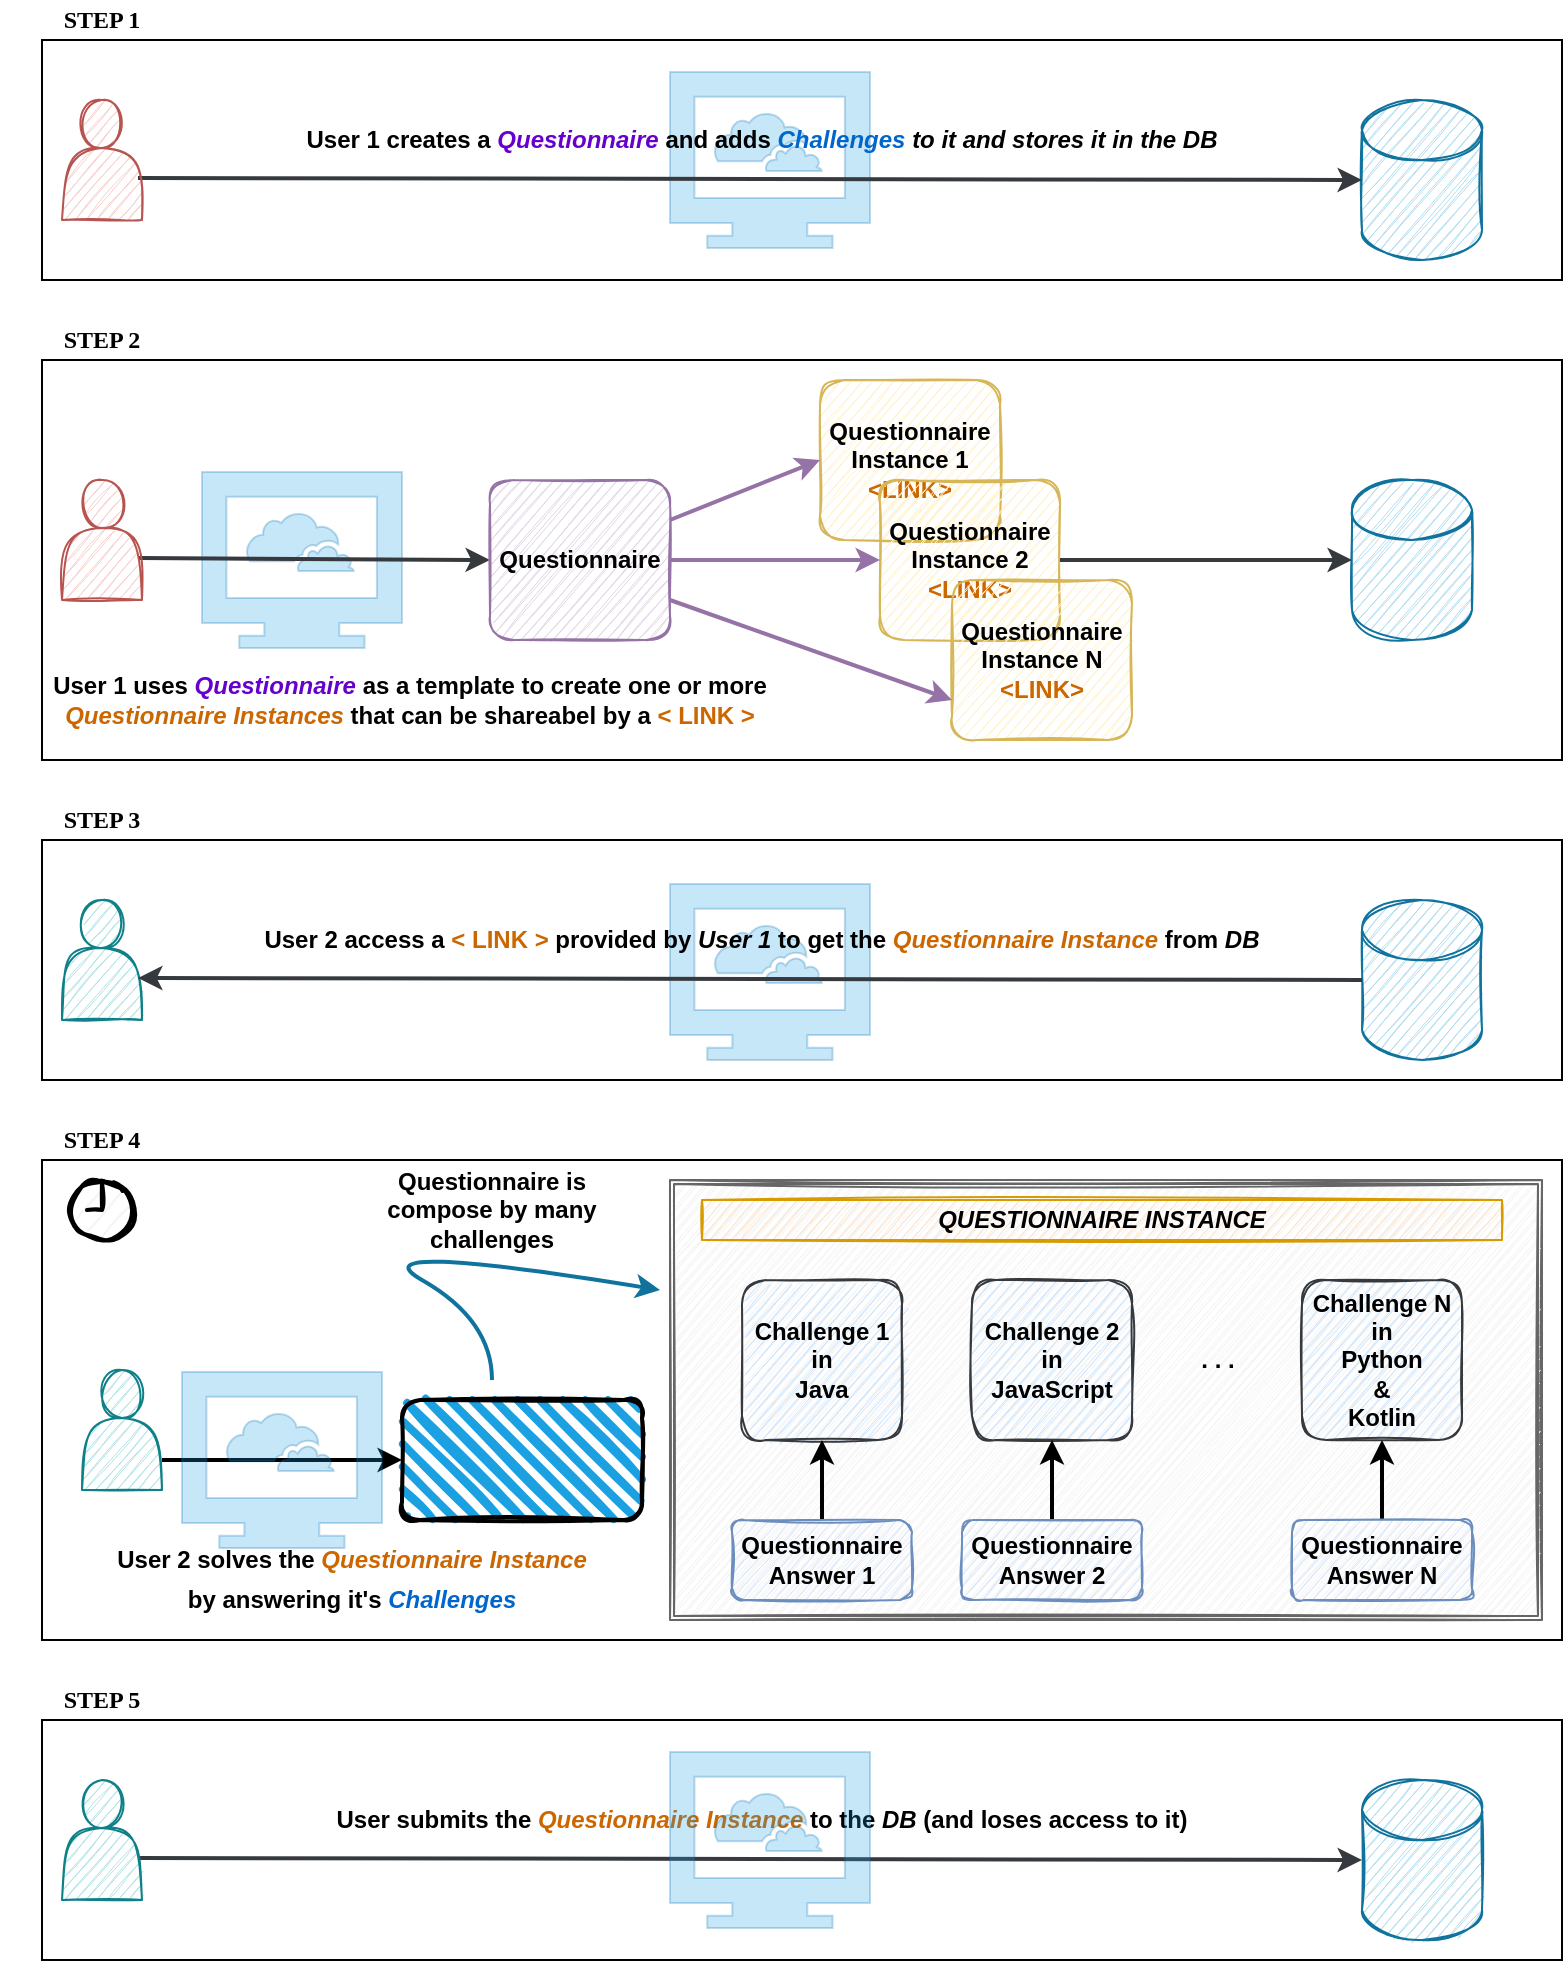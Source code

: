 <mxfile version="13.7.5" type="device"><diagram id="BE22tQMOEiJFCHiDOwmG" name="Page-1"><mxGraphModel dx="1422" dy="713" grid="1" gridSize="10" guides="1" tooltips="1" connect="1" arrows="1" fold="1" page="1" pageScale="1" pageWidth="827" pageHeight="1169" math="0" shadow="0"><root><mxCell id="0"/><mxCell id="1" parent="0"/><mxCell id="PQhwgv526c7rapb5Z4ws-85" value="" style="rounded=0;whiteSpace=wrap;html=1;fillColor=none;" parent="1" vertex="1"><mxGeometry x="40" y="200" width="760" height="200" as="geometry"/></mxCell><mxCell id="PQhwgv526c7rapb5Z4ws-71" value="" style="rounded=0;whiteSpace=wrap;html=1;fillColor=none;" parent="1" vertex="1"><mxGeometry x="40" y="880" width="760" height="120" as="geometry"/></mxCell><mxCell id="PQhwgv526c7rapb5Z4ws-77" value="" style="rounded=0;whiteSpace=wrap;html=1;fillColor=none;" parent="1" vertex="1"><mxGeometry x="40" y="40" width="760" height="120" as="geometry"/></mxCell><mxCell id="PQhwgv526c7rapb5Z4ws-84" value="" style="html=1;aspect=fixed;strokeColor=#006EAF;shadow=0;align=center;verticalAlign=top;fillColor=#1ba1e2;shape=mxgraph.gcp2.cloud_computer;rounded=1;sketch=0;opacity=25;fontColor=#ffffff;" parent="1" vertex="1"><mxGeometry x="354" y="56" width="100" height="88" as="geometry"/></mxCell><mxCell id="PQhwgv526c7rapb5Z4ws-7" value="" style="rounded=0;whiteSpace=wrap;html=1;fillColor=none;" parent="1" vertex="1"><mxGeometry x="40" y="440" width="760" height="120" as="geometry"/></mxCell><mxCell id="PQhwgv526c7rapb5Z4ws-2" value="" style="shape=cylinder3;whiteSpace=wrap;html=1;boundedLbl=1;backgroundOutline=1;size=15;fillColor=#b1ddf0;strokeColor=#10739e;sketch=1;" parent="1" vertex="1"><mxGeometry x="700" y="470" width="60" height="80" as="geometry"/></mxCell><mxCell id="PQhwgv526c7rapb5Z4ws-8" value="" style="shape=actor;whiteSpace=wrap;html=1;fillColor=#b0e3e6;strokeColor=#0e8088;sketch=1;" parent="1" vertex="1"><mxGeometry x="50" y="470" width="40" height="60" as="geometry"/></mxCell><mxCell id="PQhwgv526c7rapb5Z4ws-9" value="&lt;b&gt;&lt;font face=&quot;Lucida Console&quot;&gt;STEP 3&lt;/font&gt;&lt;/b&gt;" style="text;html=1;strokeColor=none;fillColor=none;align=center;verticalAlign=middle;whiteSpace=wrap;rounded=0;" parent="1" vertex="1"><mxGeometry x="40" y="420" width="60" height="20" as="geometry"/></mxCell><mxCell id="PQhwgv526c7rapb5Z4ws-11" value="" style="rounded=0;whiteSpace=wrap;html=1;fillColor=none;" parent="1" vertex="1"><mxGeometry x="40" y="600" width="760" height="240" as="geometry"/></mxCell><mxCell id="PQhwgv526c7rapb5Z4ws-12" value="&lt;b&gt;&lt;font face=&quot;Lucida Console&quot;&gt;STEP 4&lt;/font&gt;&lt;/b&gt;" style="text;html=1;strokeColor=none;fillColor=none;align=center;verticalAlign=middle;whiteSpace=wrap;rounded=0;" parent="1" vertex="1"><mxGeometry x="40" y="580" width="60" height="20" as="geometry"/></mxCell><mxCell id="PQhwgv526c7rapb5Z4ws-13" value="" style="shape=actor;whiteSpace=wrap;html=1;fillColor=#b0e3e6;strokeColor=#0e8088;sketch=1;" parent="1" vertex="1"><mxGeometry x="60" y="705" width="40" height="60" as="geometry"/></mxCell><mxCell id="PQhwgv526c7rapb5Z4ws-28" value="" style="endArrow=classic;html=1;exitX=1;exitY=0.75;exitDx=0;exitDy=0;entryX=0;entryY=0.5;entryDx=0;entryDy=0;strokeWidth=2;" parent="1" source="PQhwgv526c7rapb5Z4ws-13" target="PQhwgv526c7rapb5Z4ws-30" edge="1"><mxGeometry width="50" height="50" relative="1" as="geometry"><mxPoint x="390" y="710" as="sourcePoint"/><mxPoint x="240" y="745" as="targetPoint"/></mxGeometry></mxCell><mxCell id="PQhwgv526c7rapb5Z4ws-29" value="&lt;b&gt;User 2 solves the &lt;i&gt;&lt;font color=&quot;#cc6600&quot;&gt;Questionnaire Instance&lt;/font&gt;&lt;/i&gt;&lt;/b&gt;" style="text;html=1;strokeColor=none;fillColor=none;align=center;verticalAlign=middle;whiteSpace=wrap;rounded=0;" parent="1" vertex="1"><mxGeometry x="50" y="790" width="290" height="20" as="geometry"/></mxCell><mxCell id="PQhwgv526c7rapb5Z4ws-30" value="" style="rounded=1;whiteSpace=wrap;html=1;strokeWidth=2;fillWeight=4;hachureGap=8;hachureAngle=45;fillColor=#1ba1e2;sketch=1;" parent="1" vertex="1"><mxGeometry x="220" y="720" width="120" height="60" as="geometry"/></mxCell><mxCell id="PQhwgv526c7rapb5Z4ws-31" value="" style="shape=ext;double=1;rounded=0;whiteSpace=wrap;html=1;sketch=1;fillColor=#f5f5f5;strokeColor=#666666;fontColor=#333333;" parent="1" vertex="1"><mxGeometry x="354" y="610" width="436" height="220" as="geometry"/></mxCell><mxCell id="PQhwgv526c7rapb5Z4ws-32" value="" style="curved=1;endArrow=classic;html=1;fillColor=#b1ddf0;strokeColor=#10739e;strokeWidth=2;entryX=0;entryY=0.25;entryDx=0;entryDy=0;" parent="1" edge="1"><mxGeometry width="50" height="50" relative="1" as="geometry"><mxPoint x="265" y="710" as="sourcePoint"/><mxPoint x="349" y="665" as="targetPoint"/><Array as="points"><mxPoint x="265" y="680"/><mxPoint x="195" y="640"/></Array></mxGeometry></mxCell><mxCell id="PQhwgv526c7rapb5Z4ws-34" value="&lt;b&gt;&lt;i&gt;QUESTIONNAIRE INSTANCE&lt;/i&gt;&lt;/b&gt;" style="text;html=1;strokeColor=#d79b00;fillColor=#ffe6cc;align=center;verticalAlign=middle;whiteSpace=wrap;rounded=0;sketch=1;" parent="1" vertex="1"><mxGeometry x="370" y="620" width="400" height="20" as="geometry"/></mxCell><mxCell id="PQhwgv526c7rapb5Z4ws-36" value="&lt;b&gt;Challenge 1&lt;br&gt;in&lt;br&gt;Java&lt;br&gt;&lt;/b&gt;" style="rounded=1;whiteSpace=wrap;html=1;shadow=0;sketch=1;fillColor=#cce5ff;strokeColor=#36393d;" parent="1" vertex="1"><mxGeometry x="390" y="660" width="80" height="80" as="geometry"/></mxCell><mxCell id="PQhwgv526c7rapb5Z4ws-38" value="&lt;b&gt;Challenge 2&lt;br&gt;in&lt;br&gt;&lt;/b&gt;&lt;b&gt;JavaScript&lt;/b&gt;&lt;b&gt;&lt;br&gt;&lt;/b&gt;" style="rounded=1;whiteSpace=wrap;html=1;sketch=1;fillColor=#cce5ff;strokeColor=#36393d;" parent="1" vertex="1"><mxGeometry x="505" y="660" width="80" height="80" as="geometry"/></mxCell><mxCell id="PQhwgv526c7rapb5Z4ws-39" value="&lt;b&gt;Challenge N&lt;br&gt;in&lt;br&gt;Python&lt;br&gt;&amp;amp;&lt;br&gt;Kotlin&lt;br&gt;&lt;/b&gt;" style="rounded=1;whiteSpace=wrap;html=1;sketch=1;fillColor=#cce5ff;strokeColor=#36393d;" parent="1" vertex="1"><mxGeometry x="670" y="660" width="80" height="80" as="geometry"/></mxCell><mxCell id="PQhwgv526c7rapb5Z4ws-40" value="&lt;b&gt;. . .&lt;/b&gt;" style="text;html=1;strokeColor=none;fillColor=none;align=center;verticalAlign=middle;whiteSpace=wrap;rounded=0;" parent="1" vertex="1"><mxGeometry x="598" y="690" width="60" height="20" as="geometry"/></mxCell><mxCell id="PQhwgv526c7rapb5Z4ws-54" style="edgeStyle=orthogonalEdgeStyle;rounded=0;orthogonalLoop=1;jettySize=auto;html=1;exitX=0.5;exitY=0;exitDx=0;exitDy=0;entryX=0.5;entryY=1;entryDx=0;entryDy=0;strokeWidth=2;" parent="1" source="PQhwgv526c7rapb5Z4ws-41" target="PQhwgv526c7rapb5Z4ws-36" edge="1"><mxGeometry relative="1" as="geometry"/></mxCell><mxCell id="PQhwgv526c7rapb5Z4ws-41" value="&lt;b&gt;Questionnaire Answer 1&lt;/b&gt;" style="rounded=1;whiteSpace=wrap;html=1;shadow=0;sketch=1;fillColor=#dae8fc;strokeColor=#6c8ebf;" parent="1" vertex="1"><mxGeometry x="385" y="780" width="90" height="40" as="geometry"/></mxCell><mxCell id="PQhwgv526c7rapb5Z4ws-53" style="edgeStyle=orthogonalEdgeStyle;rounded=0;orthogonalLoop=1;jettySize=auto;html=1;exitX=0.5;exitY=0;exitDx=0;exitDy=0;entryX=0.5;entryY=1;entryDx=0;entryDy=0;strokeWidth=2;" parent="1" source="PQhwgv526c7rapb5Z4ws-42" target="PQhwgv526c7rapb5Z4ws-38" edge="1"><mxGeometry relative="1" as="geometry"/></mxCell><mxCell id="PQhwgv526c7rapb5Z4ws-42" value="&lt;b&gt;Questionnaire Answer 2&lt;/b&gt;" style="rounded=1;whiteSpace=wrap;html=1;shadow=0;sketch=1;fillColor=#dae8fc;strokeColor=#6c8ebf;" parent="1" vertex="1"><mxGeometry x="500" y="780" width="90" height="40" as="geometry"/></mxCell><mxCell id="PQhwgv526c7rapb5Z4ws-52" style="edgeStyle=orthogonalEdgeStyle;rounded=0;orthogonalLoop=1;jettySize=auto;html=1;exitX=0.5;exitY=0;exitDx=0;exitDy=0;entryX=0.5;entryY=1;entryDx=0;entryDy=0;strokeWidth=2;" parent="1" source="PQhwgv526c7rapb5Z4ws-43" target="PQhwgv526c7rapb5Z4ws-39" edge="1"><mxGeometry relative="1" as="geometry"/></mxCell><mxCell id="PQhwgv526c7rapb5Z4ws-43" value="&lt;b&gt;Questionnaire Answer N&lt;/b&gt;" style="rounded=1;whiteSpace=wrap;html=1;shadow=0;sketch=1;fillColor=#dae8fc;strokeColor=#6c8ebf;" parent="1" vertex="1"><mxGeometry x="665" y="780" width="90" height="40" as="geometry"/></mxCell><mxCell id="PQhwgv526c7rapb5Z4ws-55" value="&lt;div&gt;&lt;span&gt;&lt;b&gt;Questionnaire is compose by many challenges&lt;/b&gt;&lt;/span&gt;&lt;/div&gt;" style="text;html=1;strokeColor=none;fillColor=none;align=center;verticalAlign=middle;whiteSpace=wrap;rounded=0;shadow=0;sketch=1;" parent="1" vertex="1"><mxGeometry x="190" y="600" width="150" height="50" as="geometry"/></mxCell><mxCell id="PQhwgv526c7rapb5Z4ws-56" value="&lt;b&gt;by answering it's &lt;i&gt;&lt;font color=&quot;#0066cc&quot;&gt;Challenges&lt;/font&gt;&lt;/i&gt;&lt;/b&gt;" style="text;html=1;strokeColor=none;fillColor=none;align=center;verticalAlign=middle;whiteSpace=wrap;rounded=0;" parent="1" vertex="1"><mxGeometry x="50" y="810" width="290" height="20" as="geometry"/></mxCell><mxCell id="PQhwgv526c7rapb5Z4ws-61" value="" style="html=1;verticalLabelPosition=bottom;align=center;labelBackgroundColor=#ffffff;verticalAlign=top;strokeWidth=2;shadow=0;dashed=0;shape=mxgraph.ios7.icons.clock;rounded=1;sketch=1;fillColor=#f5f5f5;fontColor=#333333;" parent="1" vertex="1"><mxGeometry x="55" y="610" width="30" height="30" as="geometry"/></mxCell><mxCell id="PQhwgv526c7rapb5Z4ws-72" value="" style="shape=cylinder3;whiteSpace=wrap;html=1;boundedLbl=1;backgroundOutline=1;size=15;fillColor=#b1ddf0;strokeColor=#10739e;sketch=1;" parent="1" vertex="1"><mxGeometry x="700" y="910" width="60" height="80" as="geometry"/></mxCell><mxCell id="PQhwgv526c7rapb5Z4ws-73" value="" style="endArrow=none;html=1;entryX=0.95;entryY=0.65;entryDx=0;entryDy=0;exitX=0;exitY=0.5;exitDx=0;exitDy=0;exitPerimeter=0;entryPerimeter=0;strokeWidth=2;startArrow=classic;startFill=1;endFill=0;fillColor=#eeeeee;strokeColor=#36393d;" parent="1" source="PQhwgv526c7rapb5Z4ws-72" target="PQhwgv526c7rapb5Z4ws-75" edge="1"><mxGeometry width="50" height="50" relative="1" as="geometry"><mxPoint x="700" y="950" as="sourcePoint"/><mxPoint x="90" y="959" as="targetPoint"/></mxGeometry></mxCell><mxCell id="PQhwgv526c7rapb5Z4ws-74" value="&lt;b&gt;User submits the &lt;font color=&quot;#cc6600&quot;&gt;&lt;i&gt;Questionnaire Instance&lt;/i&gt;&lt;/font&gt; to the &lt;i&gt;DB &lt;/i&gt;(and loses access to it)&lt;/b&gt;" style="text;html=1;strokeColor=none;fillColor=none;align=center;verticalAlign=middle;whiteSpace=wrap;rounded=0;" parent="1" vertex="1"><mxGeometry x="100" y="920" width="600" height="20" as="geometry"/></mxCell><mxCell id="PQhwgv526c7rapb5Z4ws-75" value="" style="shape=actor;whiteSpace=wrap;html=1;fillColor=#b0e3e6;strokeColor=#0e8088;sketch=1;" parent="1" vertex="1"><mxGeometry x="50" y="910" width="40" height="60" as="geometry"/></mxCell><mxCell id="PQhwgv526c7rapb5Z4ws-76" value="&lt;b&gt;&lt;font face=&quot;Lucida Console&quot;&gt;STEP 5&lt;/font&gt;&lt;/b&gt;" style="text;html=1;strokeColor=none;fillColor=none;align=center;verticalAlign=middle;whiteSpace=wrap;rounded=0;" parent="1" vertex="1"><mxGeometry x="40" y="860" width="60" height="20" as="geometry"/></mxCell><mxCell id="PQhwgv526c7rapb5Z4ws-78" value="" style="shape=cylinder3;whiteSpace=wrap;html=1;boundedLbl=1;backgroundOutline=1;size=15;fillColor=#b1ddf0;strokeColor=#10739e;sketch=1;" parent="1" vertex="1"><mxGeometry x="700" y="70" width="60" height="80" as="geometry"/></mxCell><mxCell id="PQhwgv526c7rapb5Z4ws-79" value="" style="endArrow=none;html=1;entryX=0.95;entryY=0.65;entryDx=0;entryDy=0;exitX=0;exitY=0.5;exitDx=0;exitDy=0;exitPerimeter=0;entryPerimeter=0;strokeWidth=2;startArrow=classic;startFill=1;endFill=0;fillColor=#eeeeee;strokeColor=#36393d;" parent="1" source="PQhwgv526c7rapb5Z4ws-78" target="PQhwgv526c7rapb5Z4ws-81" edge="1"><mxGeometry width="50" height="50" relative="1" as="geometry"><mxPoint x="700" y="110" as="sourcePoint"/><mxPoint x="90" y="119" as="targetPoint"/></mxGeometry></mxCell><mxCell id="PQhwgv526c7rapb5Z4ws-80" value="&lt;b&gt;User 1 creates a &lt;font color=&quot;#6600cc&quot;&gt;&lt;i&gt;Questionnaire&lt;/i&gt;&lt;i&gt;&amp;nbsp;&lt;/i&gt;&lt;/font&gt;and adds &lt;i&gt;&lt;font color=&quot;#0066cc&quot;&gt;Challenges &lt;/font&gt;to it and stores it in the DB&lt;/i&gt;&lt;/b&gt;" style="text;html=1;strokeColor=none;fillColor=none;align=center;verticalAlign=middle;whiteSpace=wrap;rounded=0;" parent="1" vertex="1"><mxGeometry x="100" y="80" width="600" height="20" as="geometry"/></mxCell><mxCell id="PQhwgv526c7rapb5Z4ws-81" value="" style="shape=actor;whiteSpace=wrap;html=1;fillColor=#f8cecc;strokeColor=#b85450;sketch=1;" parent="1" vertex="1"><mxGeometry x="50" y="70" width="40" height="60" as="geometry"/></mxCell><mxCell id="PQhwgv526c7rapb5Z4ws-82" value="&lt;b&gt;&lt;font face=&quot;Lucida Console&quot;&gt;STEP 1&lt;/font&gt;&lt;/b&gt;" style="text;html=1;strokeColor=none;fillColor=none;align=center;verticalAlign=middle;whiteSpace=wrap;rounded=0;" parent="1" vertex="1"><mxGeometry x="40" y="20" width="60" height="20" as="geometry"/></mxCell><mxCell id="PQhwgv526c7rapb5Z4ws-83" value="" style="html=1;aspect=fixed;strokeColor=#006EAF;shadow=0;align=center;verticalAlign=top;fillColor=#1ba1e2;shape=mxgraph.gcp2.cloud_computer;rounded=1;sketch=0;opacity=25;fontColor=#ffffff;" parent="1" vertex="1"><mxGeometry x="354" y="462" width="100" height="88" as="geometry"/></mxCell><mxCell id="PQhwgv526c7rapb5Z4ws-4" value="&lt;b&gt;User 2 access a&amp;nbsp;&lt;font color=&quot;#cc6600&quot;&gt;&amp;lt;&amp;nbsp;LINK &amp;gt;&amp;nbsp;&lt;/font&gt;provided by &lt;i&gt;User 1&lt;/i&gt;&amp;nbsp;to get the&amp;nbsp;&lt;i&gt;&lt;font color=&quot;#cc6600&quot;&gt;Questionnaire Instance&lt;/font&gt; &lt;/i&gt;from &lt;i&gt;DB&lt;/i&gt;&lt;/b&gt;" style="text;html=1;strokeColor=none;fillColor=none;align=center;verticalAlign=middle;whiteSpace=wrap;rounded=0;" parent="1" vertex="1"><mxGeometry x="100" y="480" width="600" height="20" as="geometry"/></mxCell><mxCell id="PQhwgv526c7rapb5Z4ws-3" value="" style="endArrow=classic;html=1;entryX=0.95;entryY=0.65;entryDx=0;entryDy=0;exitX=0;exitY=0.5;exitDx=0;exitDy=0;exitPerimeter=0;entryPerimeter=0;strokeWidth=2;fillColor=#eeeeee;strokeColor=#36393d;" parent="1" source="PQhwgv526c7rapb5Z4ws-2" target="PQhwgv526c7rapb5Z4ws-8" edge="1"><mxGeometry width="50" height="50" relative="1" as="geometry"><mxPoint x="700" y="510" as="sourcePoint"/><mxPoint x="90" y="519" as="targetPoint"/></mxGeometry></mxCell><mxCell id="PQhwgv526c7rapb5Z4ws-86" value="" style="html=1;aspect=fixed;strokeColor=#006EAF;shadow=0;align=center;verticalAlign=top;fillColor=#1ba1e2;shape=mxgraph.gcp2.cloud_computer;rounded=1;sketch=0;opacity=25;fontColor=#ffffff;" parent="1" vertex="1"><mxGeometry x="120" y="256" width="100" height="88" as="geometry"/></mxCell><mxCell id="PQhwgv526c7rapb5Z4ws-87" value="" style="shape=cylinder3;whiteSpace=wrap;html=1;boundedLbl=1;backgroundOutline=1;size=15;fillColor=#b1ddf0;strokeColor=#10739e;sketch=1;" parent="1" vertex="1"><mxGeometry x="695" y="260" width="60" height="80" as="geometry"/></mxCell><mxCell id="PQhwgv526c7rapb5Z4ws-88" value="" style="endArrow=none;html=1;entryX=0.95;entryY=0.65;entryDx=0;entryDy=0;exitX=0;exitY=0.5;exitDx=0;exitDy=0;entryPerimeter=0;strokeWidth=2;startArrow=classic;startFill=1;endFill=0;fillColor=#eeeeee;strokeColor=#36393d;" parent="1" source="PQhwgv526c7rapb5Z4ws-95" target="PQhwgv526c7rapb5Z4ws-90" edge="1"><mxGeometry width="50" height="50" relative="1" as="geometry"><mxPoint x="700" y="270" as="sourcePoint"/><mxPoint x="90" y="279" as="targetPoint"/></mxGeometry></mxCell><mxCell id="PQhwgv526c7rapb5Z4ws-90" value="" style="shape=actor;whiteSpace=wrap;html=1;fillColor=#f8cecc;strokeColor=#b85450;sketch=1;" parent="1" vertex="1"><mxGeometry x="50" y="260" width="40" height="60" as="geometry"/></mxCell><mxCell id="PQhwgv526c7rapb5Z4ws-91" value="&lt;b&gt;&lt;font face=&quot;Lucida Console&quot;&gt;STEP 2&lt;/font&gt;&lt;/b&gt;" style="text;html=1;strokeColor=none;fillColor=none;align=center;verticalAlign=middle;whiteSpace=wrap;rounded=0;" parent="1" vertex="1"><mxGeometry x="40" y="180" width="60" height="20" as="geometry"/></mxCell><mxCell id="PQhwgv526c7rapb5Z4ws-92" value="" style="html=1;aspect=fixed;strokeColor=#006EAF;shadow=0;align=center;verticalAlign=top;fillColor=#1ba1e2;shape=mxgraph.gcp2.cloud_computer;rounded=1;sketch=0;opacity=25;fontColor=#ffffff;" parent="1" vertex="1"><mxGeometry x="354" y="896" width="100" height="88" as="geometry"/></mxCell><mxCell id="PQhwgv526c7rapb5Z4ws-93" value="" style="html=1;aspect=fixed;strokeColor=#006EAF;shadow=0;align=center;verticalAlign=top;fillColor=#1ba1e2;shape=mxgraph.gcp2.cloud_computer;rounded=1;sketch=0;opacity=25;fontColor=#ffffff;" parent="1" vertex="1"><mxGeometry x="110" y="706" width="100" height="88" as="geometry"/></mxCell><mxCell id="PQhwgv526c7rapb5Z4ws-95" value="&lt;b&gt;Questionnaire&lt;br&gt;&lt;/b&gt;" style="rounded=1;whiteSpace=wrap;html=1;shadow=0;sketch=1;fillColor=#e1d5e7;strokeColor=#9673a6;" parent="1" vertex="1"><mxGeometry x="264" y="260" width="90" height="80" as="geometry"/></mxCell><mxCell id="PQhwgv526c7rapb5Z4ws-96" value="&lt;b&gt;Questionnaire&lt;br&gt;&lt;/b&gt;&lt;b&gt;Instance 1&lt;br&gt;&lt;font color=&quot;#cc6600&quot;&gt;&amp;lt;LINK&amp;gt;&lt;/font&gt;&lt;br&gt;&lt;/b&gt;" style="rounded=1;whiteSpace=wrap;html=1;shadow=0;sketch=1;fillColor=#fff2cc;strokeColor=#d6b656;" parent="1" vertex="1"><mxGeometry x="429" y="210" width="90" height="80" as="geometry"/></mxCell><mxCell id="PQhwgv526c7rapb5Z4ws-98" value="&lt;b&gt;Questionnaire&lt;br&gt;Instance 2&lt;br&gt;&lt;font color=&quot;#cc6600&quot;&gt;&amp;lt;LINK&amp;gt;&lt;/font&gt;&lt;br&gt;&lt;/b&gt;" style="rounded=1;whiteSpace=wrap;html=1;shadow=0;sketch=1;fillColor=#fff2cc;strokeColor=#d6b656;" parent="1" vertex="1"><mxGeometry x="459" y="260" width="90" height="80" as="geometry"/></mxCell><mxCell id="PQhwgv526c7rapb5Z4ws-99" value="&lt;b&gt;Questionnaire&lt;br&gt;Instance N&lt;br&gt;&lt;font color=&quot;#cc6600&quot;&gt;&amp;lt;LINK&amp;gt;&lt;/font&gt;&lt;br&gt;&lt;/b&gt;" style="rounded=1;whiteSpace=wrap;html=1;shadow=0;sketch=1;fillColor=#fff2cc;strokeColor=#d6b656;" parent="1" vertex="1"><mxGeometry x="495" y="310" width="90" height="80" as="geometry"/></mxCell><mxCell id="PQhwgv526c7rapb5Z4ws-100" value="" style="endArrow=classic;html=1;strokeWidth=2;exitX=1;exitY=0.25;exitDx=0;exitDy=0;entryX=0;entryY=0.5;entryDx=0;entryDy=0;fillColor=#e1d5e7;strokeColor=#9673a6;" parent="1" source="PQhwgv526c7rapb5Z4ws-95" target="PQhwgv526c7rapb5Z4ws-96" edge="1"><mxGeometry width="50" height="50" relative="1" as="geometry"><mxPoint x="390" y="450" as="sourcePoint"/><mxPoint x="440" y="400" as="targetPoint"/></mxGeometry></mxCell><mxCell id="PQhwgv526c7rapb5Z4ws-101" value="" style="endArrow=classic;html=1;strokeWidth=2;exitX=1;exitY=0.5;exitDx=0;exitDy=0;entryX=0;entryY=0.5;entryDx=0;entryDy=0;fillColor=#e1d5e7;strokeColor=#9673a6;" parent="1" source="PQhwgv526c7rapb5Z4ws-95" target="PQhwgv526c7rapb5Z4ws-98" edge="1"><mxGeometry width="50" height="50" relative="1" as="geometry"><mxPoint x="364" y="290" as="sourcePoint"/><mxPoint x="439" y="260" as="targetPoint"/></mxGeometry></mxCell><mxCell id="PQhwgv526c7rapb5Z4ws-102" value="" style="endArrow=classic;html=1;strokeWidth=2;exitX=1;exitY=0.75;exitDx=0;exitDy=0;entryX=0;entryY=0.75;entryDx=0;entryDy=0;fillColor=#e1d5e7;strokeColor=#9673a6;" parent="1" source="PQhwgv526c7rapb5Z4ws-95" target="PQhwgv526c7rapb5Z4ws-99" edge="1"><mxGeometry width="50" height="50" relative="1" as="geometry"><mxPoint x="364" y="310" as="sourcePoint"/><mxPoint x="469" y="310" as="targetPoint"/></mxGeometry></mxCell><mxCell id="PQhwgv526c7rapb5Z4ws-103" value="" style="endArrow=none;html=1;exitX=0;exitY=0.5;exitDx=0;exitDy=0;strokeWidth=2;startArrow=classic;startFill=1;endFill=0;exitPerimeter=0;entryX=1;entryY=0.5;entryDx=0;entryDy=0;fillColor=#eeeeee;strokeColor=#36393d;" parent="1" source="PQhwgv526c7rapb5Z4ws-87" target="PQhwgv526c7rapb5Z4ws-98" edge="1"><mxGeometry width="50" height="50" relative="1" as="geometry"><mxPoint x="274" y="310" as="sourcePoint"/><mxPoint x="570" y="298" as="targetPoint"/></mxGeometry></mxCell><mxCell id="PQhwgv526c7rapb5Z4ws-104" value="&lt;b&gt;User 1 uses &lt;font color=&quot;#6600cc&quot;&gt;&lt;i&gt;Questionnaire &lt;/i&gt;&lt;/font&gt;as a template to create one or more&lt;br&gt;&lt;font color=&quot;#cc6600&quot;&gt;&lt;i&gt;Questionnaire Instances&lt;/i&gt; &lt;/font&gt;that can be&lt;font color=&quot;#cc6600&quot;&gt;&amp;nbsp;&lt;/font&gt;shareabel by a&lt;font color=&quot;#cc6600&quot;&gt;&amp;nbsp;&amp;lt; LINK &amp;gt;&lt;/font&gt;&lt;/b&gt;" style="text;html=1;strokeColor=none;fillColor=none;align=center;verticalAlign=middle;whiteSpace=wrap;rounded=0;" parent="1" vertex="1"><mxGeometry x="19" y="360" width="410" height="20" as="geometry"/></mxCell></root></mxGraphModel></diagram></mxfile>